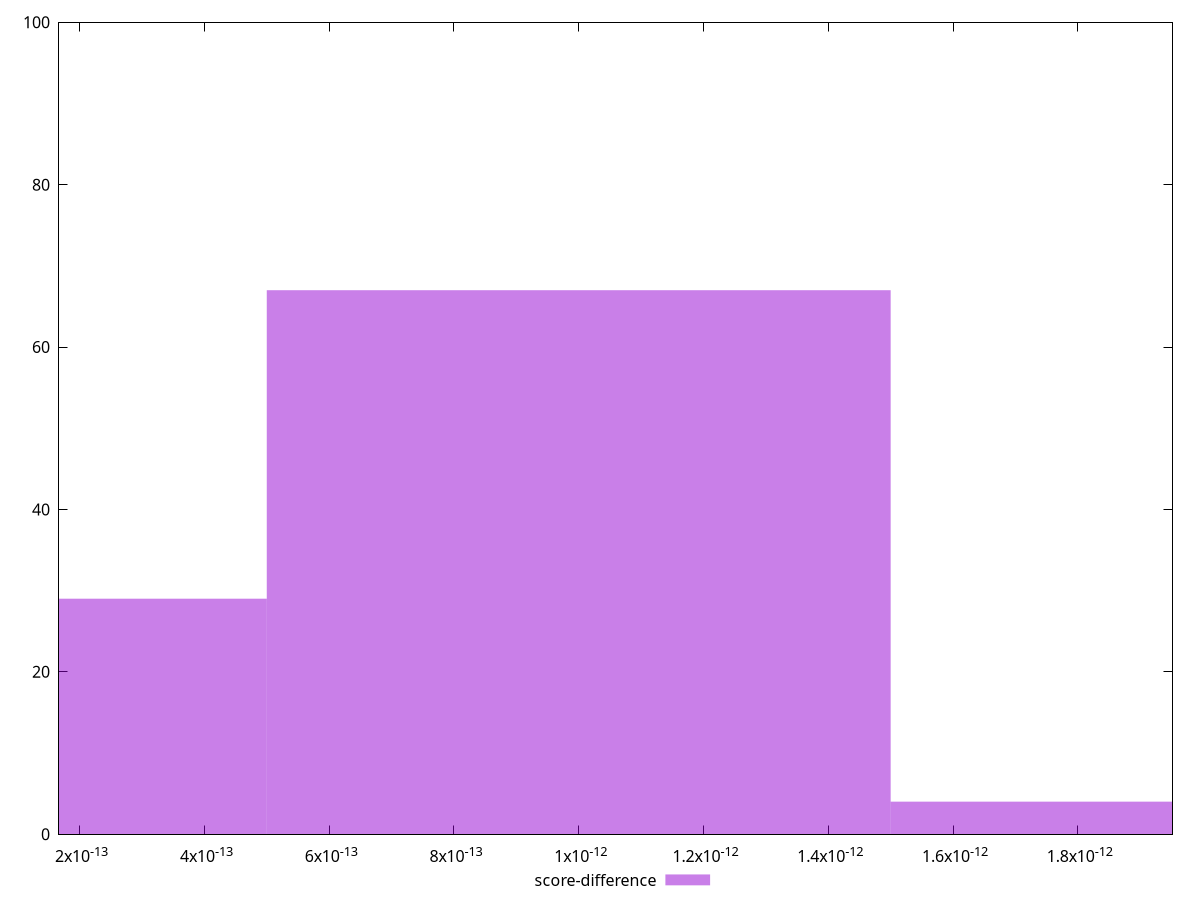 reset

$scoreDifference <<EOF
1e-12 67
0 29
2e-12 4
EOF

set key outside below
set boxwidth 1e-12
set xrange [1.6697754290362354e-13:1.951772077291025e-12]
set yrange [0:100]
set trange [0:100]
set style fill transparent solid 0.5 noborder
set terminal svg size 640, 490 enhanced background rgb 'white'
set output "report_00008_2021-01-22T20:58:29.167/bootup-time/samples/pages+cached+noexternal+nojs/score-difference/histogram.svg"

plot $scoreDifference title "score-difference" with boxes

reset
